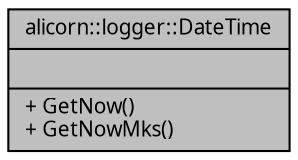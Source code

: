 digraph "alicorn::logger::DateTime"
{
 // INTERACTIVE_SVG=YES
  edge [fontname="Verdana",fontsize="10",labelfontname="Verdana",labelfontsize="10"];
  node [fontname="Verdana",fontsize="10",shape=record];
  Node1 [label="{alicorn::logger::DateTime\n||+ GetNow()\l+ GetNowMks()\l}",height=0.2,width=0.4,color="black", fillcolor="grey75", style="filled", fontcolor="black"];
}
